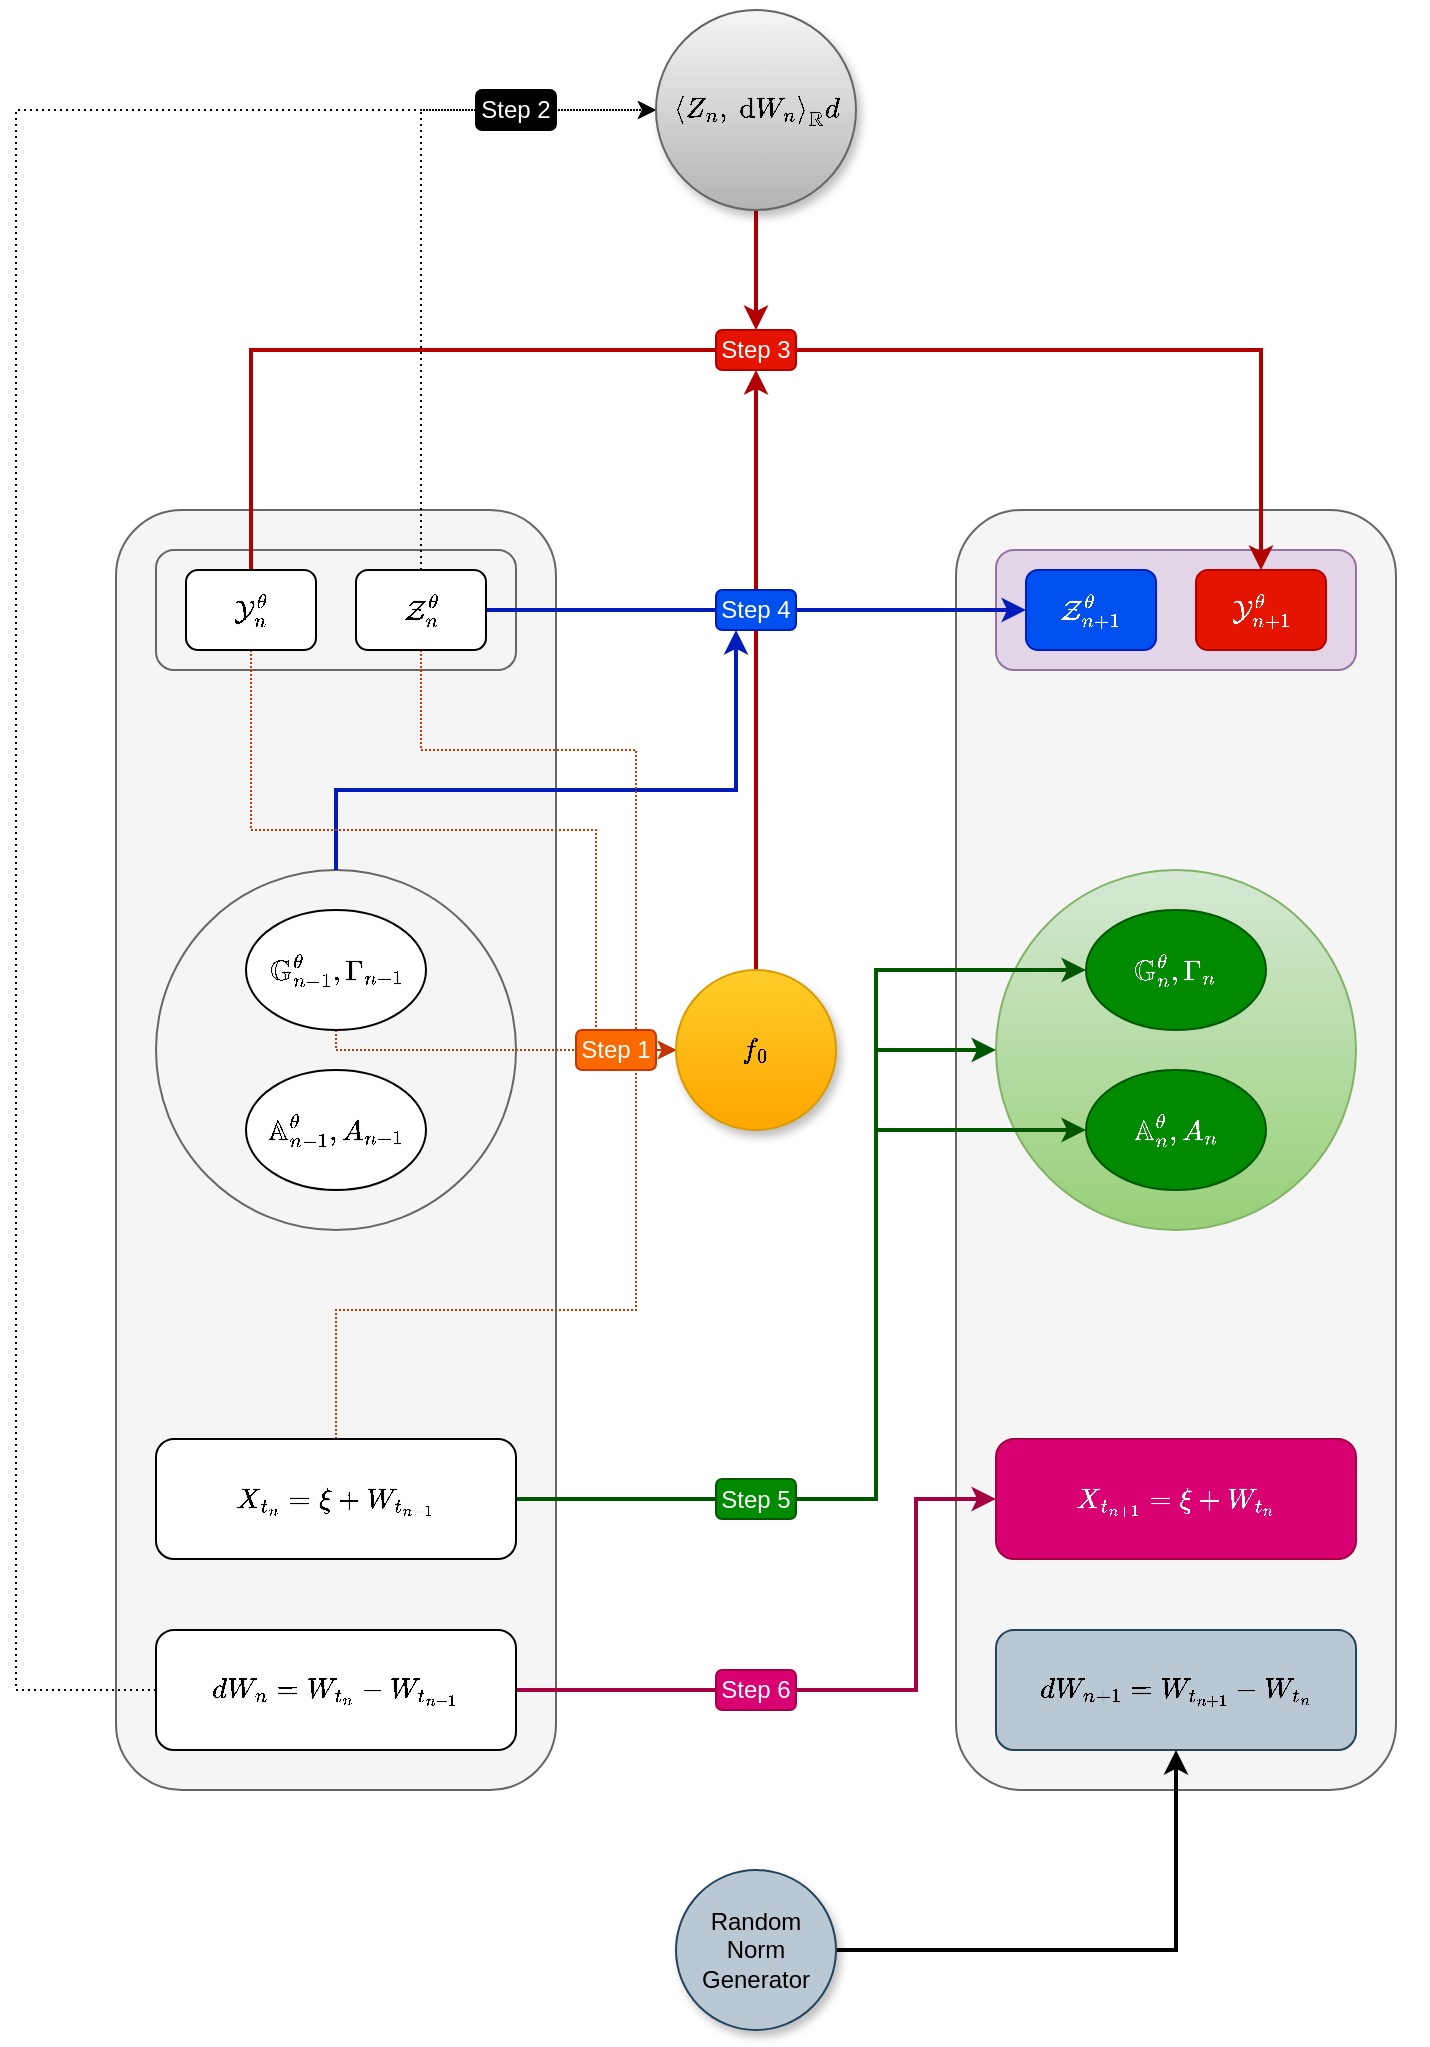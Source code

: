 <mxfile version="14.6.3" type="device"><diagram id="IZcnp5c8k4crq5zDbMp4" name="Page-1"><mxGraphModel dx="1670" dy="2307" grid="1" gridSize="10" guides="1" tooltips="1" connect="1" arrows="1" fold="1" page="1" pageScale="1" pageWidth="827" pageHeight="1169" math="1" shadow="0"><root><mxCell id="0"/><mxCell id="1" parent="0"/><mxCell id="EkdkF9eHQyH9RwOBKJqJ-13" value="" style="rounded=1;whiteSpace=wrap;html=1;sketch=0;fillColor=#f5f5f5;strokeColor=#666666;fontColor=#333333;" vertex="1" parent="1"><mxGeometry x="520" y="160" width="220" height="640" as="geometry"/></mxCell><mxCell id="EkdkF9eHQyH9RwOBKJqJ-15" value="" style="ellipse;whiteSpace=wrap;html=1;fillColor=#d5e8d4;strokeColor=#82b366;gradientColor=#97d077;" vertex="1" parent="1"><mxGeometry x="540" y="340" width="180" height="180" as="geometry"/></mxCell><mxCell id="EkdkF9eHQyH9RwOBKJqJ-4" value="" style="rounded=1;whiteSpace=wrap;html=1;fillColor=#f5f5f5;strokeColor=#666666;fontColor=#333333;" vertex="1" parent="1"><mxGeometry x="100" y="160" width="220" height="640" as="geometry"/></mxCell><mxCell id="EkdkF9eHQyH9RwOBKJqJ-2" value="" style="ellipse;whiteSpace=wrap;html=1;shadow=0;sketch=0;fillColor=#f5f5f5;strokeColor=#666666;fontColor=#333333;" vertex="1" parent="1"><mxGeometry x="120" y="340" width="180" height="180" as="geometry"/></mxCell><mxCell id="EkdkF9eHQyH9RwOBKJqJ-72" style="edgeStyle=orthogonalEdgeStyle;rounded=0;orthogonalLoop=1;jettySize=auto;html=1;entryX=0.25;entryY=1;entryDx=0;entryDy=0;fillColor=#0050ef;strokeColor=#001DBC;strokeWidth=2;" edge="1" parent="1" source="EkdkF9eHQyH9RwOBKJqJ-2" target="EkdkF9eHQyH9RwOBKJqJ-71"><mxGeometry relative="1" as="geometry"><Array as="points"><mxPoint x="210" y="300"/><mxPoint x="410" y="300"/></Array></mxGeometry></mxCell><mxCell id="EkdkF9eHQyH9RwOBKJqJ-1" value="" style="rounded=1;whiteSpace=wrap;html=1;fillColor=#f5f5f5;strokeColor=#666666;fontColor=#333333;" vertex="1" parent="1"><mxGeometry x="120" y="180" width="180" height="60" as="geometry"/></mxCell><mxCell id="EkdkF9eHQyH9RwOBKJqJ-47" style="edgeStyle=orthogonalEdgeStyle;rounded=0;orthogonalLoop=1;jettySize=auto;html=1;entryX=0;entryY=0.5;entryDx=0;entryDy=0;fillColor=#fa6800;strokeColor=#C73500;dashed=1;dashPattern=1 1;" edge="1" parent="1" source="EkdkF9eHQyH9RwOBKJqJ-3" target="EkdkF9eHQyH9RwOBKJqJ-46"><mxGeometry relative="1" as="geometry"><Array as="points"><mxPoint x="210" y="560"/><mxPoint x="360" y="560"/><mxPoint x="360" y="430"/></Array></mxGeometry></mxCell><mxCell id="EkdkF9eHQyH9RwOBKJqJ-74" style="edgeStyle=orthogonalEdgeStyle;rounded=0;orthogonalLoop=1;jettySize=auto;html=1;entryX=0;entryY=0.5;entryDx=0;entryDy=0;fillColor=#008a00;strokeColor=#005700;strokeWidth=2;" edge="1" parent="1" source="EkdkF9eHQyH9RwOBKJqJ-3" target="EkdkF9eHQyH9RwOBKJqJ-44"><mxGeometry relative="1" as="geometry"><Array as="points"><mxPoint x="480" y="654"/><mxPoint x="480" y="390"/></Array></mxGeometry></mxCell><mxCell id="EkdkF9eHQyH9RwOBKJqJ-75" style="edgeStyle=orthogonalEdgeStyle;rounded=0;orthogonalLoop=1;jettySize=auto;html=1;entryX=0;entryY=0.5;entryDx=0;entryDy=0;fillColor=#008a00;strokeColor=#005700;strokeWidth=2;" edge="1" parent="1" source="EkdkF9eHQyH9RwOBKJqJ-3" target="EkdkF9eHQyH9RwOBKJqJ-15"><mxGeometry relative="1" as="geometry"><Array as="points"><mxPoint x="480" y="654"/><mxPoint x="480" y="430"/></Array></mxGeometry></mxCell><mxCell id="EkdkF9eHQyH9RwOBKJqJ-76" style="edgeStyle=orthogonalEdgeStyle;rounded=0;orthogonalLoop=1;jettySize=auto;html=1;entryX=0;entryY=0.5;entryDx=0;entryDy=0;fillColor=#008a00;strokeColor=#005700;strokeWidth=2;" edge="1" parent="1" source="EkdkF9eHQyH9RwOBKJqJ-3" target="EkdkF9eHQyH9RwOBKJqJ-45"><mxGeometry relative="1" as="geometry"><Array as="points"><mxPoint x="480" y="654"/><mxPoint x="480" y="470"/></Array></mxGeometry></mxCell><mxCell id="EkdkF9eHQyH9RwOBKJqJ-3" value="$$X_{t_{n}}=\xi+W_{t_{n-1}}$$" style="rounded=1;whiteSpace=wrap;html=1;" vertex="1" parent="1"><mxGeometry x="120" y="624.5" width="180" height="60" as="geometry"/></mxCell><mxCell id="EkdkF9eHQyH9RwOBKJqJ-55" style="edgeStyle=orthogonalEdgeStyle;rounded=0;orthogonalLoop=1;jettySize=auto;html=1;entryX=0;entryY=0.5;entryDx=0;entryDy=0;dashed=1;dashPattern=1 2;" edge="1" parent="1" source="EkdkF9eHQyH9RwOBKJqJ-11" target="EkdkF9eHQyH9RwOBKJqJ-54"><mxGeometry relative="1" as="geometry"><Array as="points"><mxPoint x="50" y="750"/><mxPoint x="50" y="-40"/><mxPoint x="370" y="-40"/></Array></mxGeometry></mxCell><mxCell id="EkdkF9eHQyH9RwOBKJqJ-78" style="edgeStyle=orthogonalEdgeStyle;rounded=0;orthogonalLoop=1;jettySize=auto;html=1;entryX=0;entryY=0.5;entryDx=0;entryDy=0;strokeWidth=2;fillColor=#d80073;strokeColor=#A50040;" edge="1" parent="1" source="EkdkF9eHQyH9RwOBKJqJ-11" target="EkdkF9eHQyH9RwOBKJqJ-16"><mxGeometry relative="1" as="geometry"><Array as="points"><mxPoint x="500" y="750"/><mxPoint x="500" y="654"/></Array></mxGeometry></mxCell><mxCell id="EkdkF9eHQyH9RwOBKJqJ-11" value="$$dW_{n}=W_{t_{n}}-W_{t_{n-1}}$$" style="rounded=1;whiteSpace=wrap;html=1;" vertex="1" parent="1"><mxGeometry x="120" y="720" width="180" height="60" as="geometry"/></mxCell><mxCell id="EkdkF9eHQyH9RwOBKJqJ-14" value="" style="rounded=1;whiteSpace=wrap;html=1;fillColor=#e1d5e7;strokeColor=#9673a6;" vertex="1" parent="1"><mxGeometry x="540" y="180" width="180" height="60" as="geometry"/></mxCell><mxCell id="EkdkF9eHQyH9RwOBKJqJ-16" value="$$X_{t_{n+1}}=\xi+W_{t_{n}}$$" style="rounded=1;whiteSpace=wrap;html=1;fillColor=#d80073;strokeColor=#A50040;fontColor=#ffffff;" vertex="1" parent="1"><mxGeometry x="540" y="624.5" width="180" height="60" as="geometry"/></mxCell><mxCell id="EkdkF9eHQyH9RwOBKJqJ-17" value="$$dW_{n+1}=W_{t_{n+1}}-W_{t_{n}}$$" style="rounded=1;whiteSpace=wrap;html=1;fillColor=#bac8d3;strokeColor=#23445d;" vertex="1" parent="1"><mxGeometry x="540" y="720" width="180" height="60" as="geometry"/></mxCell><mxCell id="EkdkF9eHQyH9RwOBKJqJ-49" style="edgeStyle=orthogonalEdgeStyle;rounded=0;orthogonalLoop=1;jettySize=auto;html=1;entryX=0;entryY=0.5;entryDx=0;entryDy=0;fillColor=#fa6800;strokeColor=#C73500;dashed=1;dashPattern=1 1;" edge="1" parent="1" source="EkdkF9eHQyH9RwOBKJqJ-36" target="EkdkF9eHQyH9RwOBKJqJ-46"><mxGeometry relative="1" as="geometry"><Array as="points"><mxPoint x="210" y="430"/></Array></mxGeometry></mxCell><mxCell id="EkdkF9eHQyH9RwOBKJqJ-36" value="&lt;span&gt;$$\mathbb{G}_{n-1}^{\theta},\Gamma_{n-1}$$&lt;/span&gt;" style="ellipse;whiteSpace=wrap;html=1;rounded=1;shadow=0;sketch=0;" vertex="1" parent="1"><mxGeometry x="165" y="360" width="90" height="60" as="geometry"/></mxCell><mxCell id="EkdkF9eHQyH9RwOBKJqJ-38" value="&lt;span&gt;$$\mathbb{A}_{n-1}^{\theta},A_{n-1}$$&lt;/span&gt;" style="ellipse;whiteSpace=wrap;html=1;rounded=1;shadow=0;sketch=0;" vertex="1" parent="1"><mxGeometry x="165" y="440" width="90" height="60" as="geometry"/></mxCell><mxCell id="EkdkF9eHQyH9RwOBKJqJ-48" style="edgeStyle=orthogonalEdgeStyle;rounded=0;orthogonalLoop=1;jettySize=auto;html=1;entryX=0;entryY=0.5;entryDx=0;entryDy=0;fillColor=#fa6800;strokeColor=#C73500;dashed=1;dashPattern=1 1;" edge="1" parent="1" source="EkdkF9eHQyH9RwOBKJqJ-40" target="EkdkF9eHQyH9RwOBKJqJ-46"><mxGeometry relative="1" as="geometry"><Array as="points"><mxPoint x="168" y="320"/><mxPoint x="340" y="320"/><mxPoint x="340" y="430"/></Array></mxGeometry></mxCell><mxCell id="EkdkF9eHQyH9RwOBKJqJ-60" style="edgeStyle=orthogonalEdgeStyle;rounded=0;orthogonalLoop=1;jettySize=auto;html=1;entryX=0.5;entryY=0;entryDx=0;entryDy=0;fillColor=#e51400;strokeColor=#B20000;strokeWidth=2;" edge="1" parent="1" source="EkdkF9eHQyH9RwOBKJqJ-40" target="EkdkF9eHQyH9RwOBKJqJ-43"><mxGeometry relative="1" as="geometry"><Array as="points"><mxPoint x="168" y="80"/><mxPoint x="673" y="80"/></Array></mxGeometry></mxCell><mxCell id="EkdkF9eHQyH9RwOBKJqJ-40" value="&lt;span&gt;$$\mathcal{Y}_{n}^{\theta}$$&lt;/span&gt;" style="rounded=1;whiteSpace=wrap;html=1;shadow=0;sketch=0;" vertex="1" parent="1"><mxGeometry x="135" y="190" width="65" height="40" as="geometry"/></mxCell><mxCell id="EkdkF9eHQyH9RwOBKJqJ-50" style="edgeStyle=orthogonalEdgeStyle;rounded=0;orthogonalLoop=1;jettySize=auto;html=1;entryX=0;entryY=0.5;entryDx=0;entryDy=0;fillColor=#fa6800;strokeColor=#C73500;dashed=1;dashPattern=1 1;" edge="1" parent="1" source="EkdkF9eHQyH9RwOBKJqJ-41" target="EkdkF9eHQyH9RwOBKJqJ-46"><mxGeometry relative="1" as="geometry"><Array as="points"><mxPoint x="253" y="280"/><mxPoint x="360" y="280"/><mxPoint x="360" y="430"/></Array></mxGeometry></mxCell><mxCell id="EkdkF9eHQyH9RwOBKJqJ-56" style="edgeStyle=orthogonalEdgeStyle;rounded=0;orthogonalLoop=1;jettySize=auto;html=1;entryX=0;entryY=0.5;entryDx=0;entryDy=0;dashed=1;dashPattern=1 2;" edge="1" parent="1" source="EkdkF9eHQyH9RwOBKJqJ-41" target="EkdkF9eHQyH9RwOBKJqJ-54"><mxGeometry relative="1" as="geometry"><Array as="points"><mxPoint x="253" y="-40"/><mxPoint x="370" y="-40"/></Array></mxGeometry></mxCell><mxCell id="EkdkF9eHQyH9RwOBKJqJ-69" style="edgeStyle=orthogonalEdgeStyle;rounded=0;orthogonalLoop=1;jettySize=auto;html=1;entryX=0;entryY=0.5;entryDx=0;entryDy=0;fillColor=#0050ef;strokeColor=#001DBC;strokeWidth=2;" edge="1" parent="1" source="EkdkF9eHQyH9RwOBKJqJ-41" target="EkdkF9eHQyH9RwOBKJqJ-42"><mxGeometry relative="1" as="geometry"/></mxCell><mxCell id="EkdkF9eHQyH9RwOBKJqJ-41" value="&lt;span&gt;$$\mathcal{Z}_{n}^{\theta}$$&lt;/span&gt;" style="rounded=1;whiteSpace=wrap;html=1;shadow=0;sketch=0;" vertex="1" parent="1"><mxGeometry x="220" y="190" width="65" height="40" as="geometry"/></mxCell><mxCell id="EkdkF9eHQyH9RwOBKJqJ-42" value="&lt;span&gt;$$\mathcal{Z}_{n+1}^{\theta}$$&lt;/span&gt;" style="rounded=1;whiteSpace=wrap;html=1;shadow=0;sketch=0;fillColor=#0050ef;strokeColor=#001DBC;fontColor=#ffffff;" vertex="1" parent="1"><mxGeometry x="555" y="190" width="65" height="40" as="geometry"/></mxCell><mxCell id="EkdkF9eHQyH9RwOBKJqJ-43" value="&lt;span&gt;$$\mathcal{Y}_{n+1}^{\theta}$$&lt;/span&gt;" style="rounded=1;whiteSpace=wrap;html=1;shadow=0;sketch=0;fillColor=#e51400;strokeColor=#B20000;fontColor=#ffffff;" vertex="1" parent="1"><mxGeometry x="640" y="190" width="65" height="40" as="geometry"/></mxCell><mxCell id="EkdkF9eHQyH9RwOBKJqJ-44" value="&lt;span&gt;$$\mathbb{G}_{n}^{\theta},\Gamma_{n}$$&lt;/span&gt;" style="ellipse;whiteSpace=wrap;html=1;rounded=1;shadow=0;sketch=0;fillColor=#008a00;strokeColor=#005700;fontColor=#ffffff;" vertex="1" parent="1"><mxGeometry x="585" y="360" width="90" height="60" as="geometry"/></mxCell><mxCell id="EkdkF9eHQyH9RwOBKJqJ-45" value="&lt;span&gt;$$\mathbb{A}_{n}^{\theta},A_{n}$$&lt;/span&gt;" style="ellipse;whiteSpace=wrap;html=1;rounded=1;shadow=0;sketch=0;fillColor=#008a00;strokeColor=#005700;fontColor=#ffffff;" vertex="1" parent="1"><mxGeometry x="585" y="440" width="90" height="60" as="geometry"/></mxCell><mxCell id="EkdkF9eHQyH9RwOBKJqJ-67" style="edgeStyle=orthogonalEdgeStyle;rounded=0;orthogonalLoop=1;jettySize=auto;html=1;entryX=0.5;entryY=1;entryDx=0;entryDy=0;fillColor=#e51400;strokeColor=#B20000;strokeWidth=2;" edge="1" parent="1" source="EkdkF9eHQyH9RwOBKJqJ-46" target="EkdkF9eHQyH9RwOBKJqJ-63"><mxGeometry relative="1" as="geometry"/></mxCell><mxCell id="EkdkF9eHQyH9RwOBKJqJ-46" value="$$f_0$$" style="ellipse;whiteSpace=wrap;html=1;aspect=fixed;rounded=1;shadow=1;sketch=0;gradientColor=#ffa500;fillColor=#ffcd28;strokeColor=#d79b00;" vertex="1" parent="1"><mxGeometry x="380" y="390" width="80" height="80" as="geometry"/></mxCell><mxCell id="EkdkF9eHQyH9RwOBKJqJ-53" value="Step 1" style="text;html=1;strokeColor=#C73500;fillColor=#fa6800;align=center;verticalAlign=middle;whiteSpace=wrap;rounded=1;shadow=0;sketch=0;fontColor=#ffffff;" vertex="1" parent="1"><mxGeometry x="330" y="420" width="40" height="20" as="geometry"/></mxCell><mxCell id="EkdkF9eHQyH9RwOBKJqJ-66" style="edgeStyle=orthogonalEdgeStyle;rounded=0;orthogonalLoop=1;jettySize=auto;html=1;entryX=0.5;entryY=0;entryDx=0;entryDy=0;fillColor=#e51400;strokeColor=#B20000;strokeWidth=2;" edge="1" parent="1" source="EkdkF9eHQyH9RwOBKJqJ-54" target="EkdkF9eHQyH9RwOBKJqJ-63"><mxGeometry relative="1" as="geometry"/></mxCell><mxCell id="EkdkF9eHQyH9RwOBKJqJ-54" value="$$\left\langle Z_{n}, \mathrm{~d} W_{n}\right\rangle_{\mathbb{R}} d$$" style="ellipse;whiteSpace=wrap;html=1;aspect=fixed;rounded=1;shadow=1;sketch=0;gradientColor=#b3b3b3;fillColor=#f5f5f5;strokeColor=#666666;" vertex="1" parent="1"><mxGeometry x="370" y="-90" width="100" height="100" as="geometry"/></mxCell><mxCell id="EkdkF9eHQyH9RwOBKJqJ-57" value="Step 2" style="text;html=1;align=center;verticalAlign=middle;whiteSpace=wrap;rounded=1;shadow=0;sketch=0;fontColor=#ffffff;fillColor=#000000;strokeColor=#000000;" vertex="1" parent="1"><mxGeometry x="280" y="-50" width="40" height="20" as="geometry"/></mxCell><mxCell id="EkdkF9eHQyH9RwOBKJqJ-63" value="Step 3" style="text;html=1;align=center;verticalAlign=middle;whiteSpace=wrap;rounded=1;shadow=0;sketch=0;fontColor=#ffffff;fillColor=#e51400;strokeColor=#B20000;" vertex="1" parent="1"><mxGeometry x="400" y="70" width="40" height="20" as="geometry"/></mxCell><mxCell id="EkdkF9eHQyH9RwOBKJqJ-71" value="Step 4" style="text;html=1;strokeColor=#001DBC;fillColor=#0050ef;align=center;verticalAlign=middle;whiteSpace=wrap;rounded=1;shadow=0;sketch=0;fontColor=#ffffff;" vertex="1" parent="1"><mxGeometry x="400" y="200" width="40" height="20" as="geometry"/></mxCell><mxCell id="EkdkF9eHQyH9RwOBKJqJ-77" value="Step 5" style="text;html=1;strokeColor=#005700;fillColor=#008a00;align=center;verticalAlign=middle;whiteSpace=wrap;rounded=1;shadow=0;sketch=0;fontColor=#ffffff;" vertex="1" parent="1"><mxGeometry x="400" y="644.5" width="40" height="20" as="geometry"/></mxCell><mxCell id="EkdkF9eHQyH9RwOBKJqJ-79" value="Step 6" style="text;html=1;strokeColor=#A50040;fillColor=#d80073;align=center;verticalAlign=middle;whiteSpace=wrap;rounded=1;shadow=0;sketch=0;fontColor=#ffffff;" vertex="1" parent="1"><mxGeometry x="400" y="740" width="40" height="20" as="geometry"/></mxCell><mxCell id="EkdkF9eHQyH9RwOBKJqJ-82" style="edgeStyle=orthogonalEdgeStyle;rounded=0;orthogonalLoop=1;jettySize=auto;html=1;entryX=0.5;entryY=1;entryDx=0;entryDy=0;strokeWidth=2;" edge="1" parent="1" source="EkdkF9eHQyH9RwOBKJqJ-80" target="EkdkF9eHQyH9RwOBKJqJ-17"><mxGeometry relative="1" as="geometry"/></mxCell><mxCell id="EkdkF9eHQyH9RwOBKJqJ-80" value="Random Norm Generator" style="ellipse;whiteSpace=wrap;html=1;aspect=fixed;rounded=1;shadow=1;sketch=0;fillColor=#bac8d3;strokeColor=#23445d;" vertex="1" parent="1"><mxGeometry x="380" y="840" width="80" height="80" as="geometry"/></mxCell></root></mxGraphModel></diagram></mxfile>